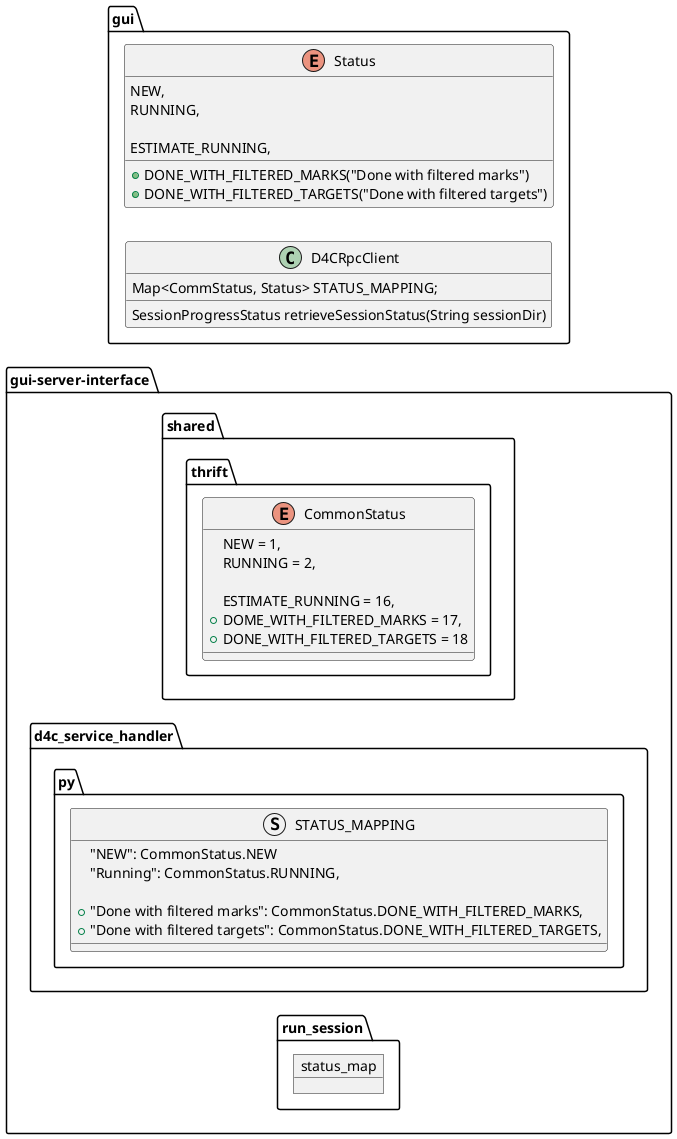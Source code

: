 @startuml session-status
left to right direction

package gui-server-interface {
package "shared.thrift" {
    enum CommonStatus {
        NEW = 1,
        RUNNING = 2,

        ESTIMATE_RUNNING = 16,
        +DOME_WITH_FILTERED_MARKS = 17,
        +DONE_WITH_FILTERED_TARGETS = 18
    }
}

package "d4c_service_handler.py" {
    struct STATUS_MAPPING {
        "NEW": CommonStatus.NEW
        "Running": CommonStatus.RUNNING,

        +"Done with filtered marks": CommonStatus.DONE_WITH_FILTERED_MARKS,
        +"Done with filtered targets": CommonStatus.DONE_WITH_FILTERED_TARGETS,
    }
}

package run_session {
    Object status_map
}
}
package gui {
enum Status {
    NEW,
    RUNNING,

    ESTIMATE_RUNNING,
    +DONE_WITH_FILTERED_MARKS("Done with filtered marks")
    +DONE_WITH_FILTERED_TARGETS("Done with filtered targets")
}
class D4CRpcClient {
    Map<CommStatus, Status> STATUS_MAPPING;

    SessionProgressStatus retrieveSessionStatus(String sessionDir)
}
}
@enduml